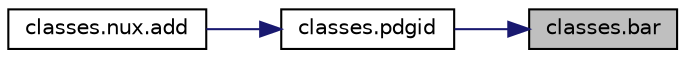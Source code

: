 digraph "classes.bar"
{
 // INTERACTIVE_SVG=YES
 // LATEX_PDF_SIZE
  edge [fontname="Helvetica",fontsize="10",labelfontname="Helvetica",labelfontsize="10"];
  node [fontname="Helvetica",fontsize="10",shape=record];
  rankdir="RL";
  Node1 [label="classes.bar",height=0.2,width=0.4,color="black", fillcolor="grey75", style="filled", fontcolor="black",tooltip=" "];
  Node1 -> Node2 [dir="back",color="midnightblue",fontsize="10",style="solid",fontname="Helvetica"];
  Node2 [label="classes.pdgid",height=0.2,width=0.4,color="black", fillcolor="white", style="filled",URL="$namespaceclasses.html#a4fd9f492c9d72fc565de1e522b32f207",tooltip=" "];
  Node2 -> Node3 [dir="back",color="midnightblue",fontsize="10",style="solid",fontname="Helvetica"];
  Node3 [label="classes.nux.add",height=0.2,width=0.4,color="black", fillcolor="white", style="filled",URL="$classclasses_1_1nux.html#a321f3be4ecbc7a9edb10a326d74d7523",tooltip=" "];
}
